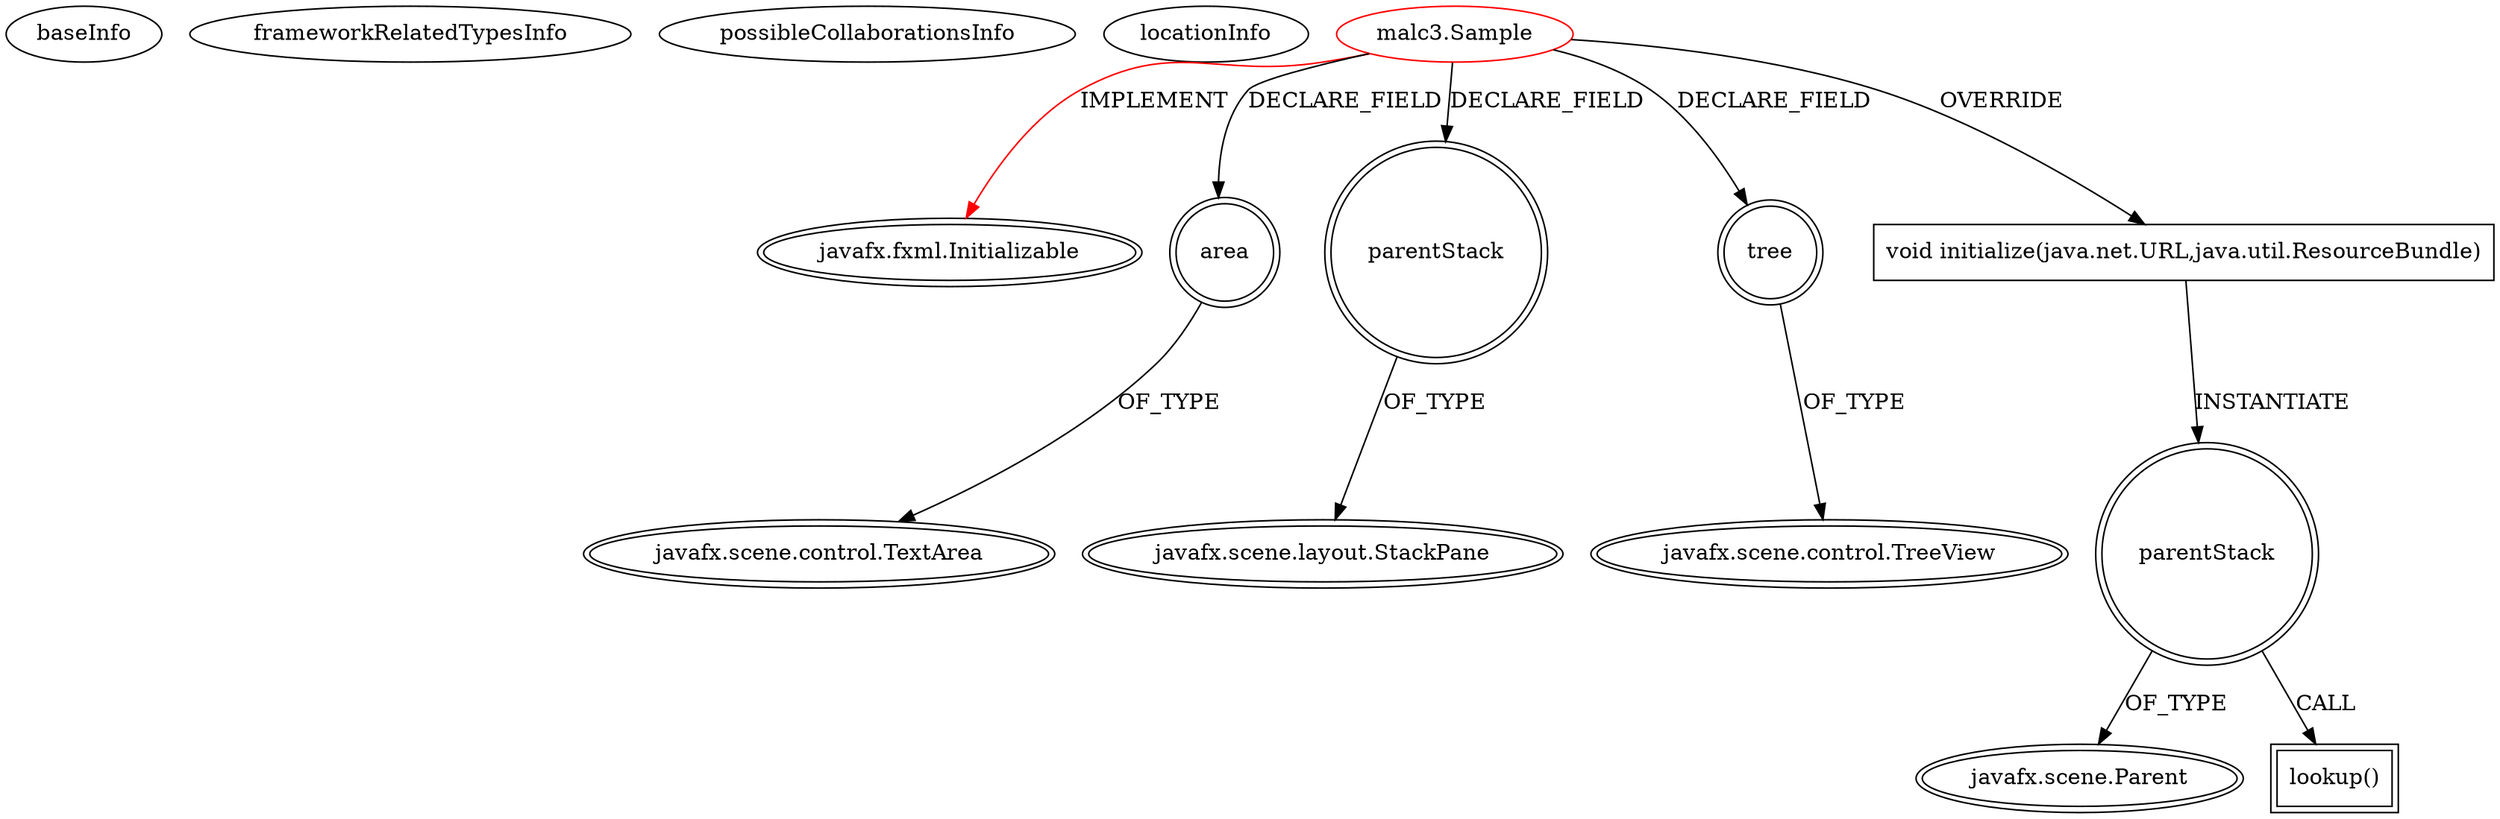 digraph {
baseInfo[graphId=684,category="extension_graph",isAnonymous=false,possibleRelation=false]
frameworkRelatedTypesInfo[0="javafx.fxml.Initializable"]
possibleCollaborationsInfo[]
locationInfo[projectName="Johnmalc-JavaFX",filePath="/Johnmalc-JavaFX/JavaFX-master/src/malc3/Sample.java",contextSignature="Sample",graphId="684"]
0[label="malc3.Sample",vertexType="ROOT_CLIENT_CLASS_DECLARATION",isFrameworkType=false,color=red]
1[label="javafx.fxml.Initializable",vertexType="FRAMEWORK_INTERFACE_TYPE",isFrameworkType=true,peripheries=2]
2[label="area",vertexType="FIELD_DECLARATION",isFrameworkType=true,peripheries=2,shape=circle]
3[label="javafx.scene.control.TextArea",vertexType="FRAMEWORK_CLASS_TYPE",isFrameworkType=true,peripheries=2]
4[label="parentStack",vertexType="FIELD_DECLARATION",isFrameworkType=true,peripheries=2,shape=circle]
5[label="javafx.scene.layout.StackPane",vertexType="FRAMEWORK_CLASS_TYPE",isFrameworkType=true,peripheries=2]
6[label="tree",vertexType="FIELD_DECLARATION",isFrameworkType=true,peripheries=2,shape=circle]
7[label="javafx.scene.control.TreeView",vertexType="FRAMEWORK_CLASS_TYPE",isFrameworkType=true,peripheries=2]
8[label="void initialize(java.net.URL,java.util.ResourceBundle)",vertexType="OVERRIDING_METHOD_DECLARATION",isFrameworkType=false,shape=box]
9[label="parentStack",vertexType="VARIABLE_EXPRESION",isFrameworkType=true,peripheries=2,shape=circle]
11[label="javafx.scene.Parent",vertexType="FRAMEWORK_CLASS_TYPE",isFrameworkType=true,peripheries=2]
10[label="lookup()",vertexType="INSIDE_CALL",isFrameworkType=true,peripheries=2,shape=box]
0->1[label="IMPLEMENT",color=red]
0->2[label="DECLARE_FIELD"]
2->3[label="OF_TYPE"]
0->4[label="DECLARE_FIELD"]
4->5[label="OF_TYPE"]
0->6[label="DECLARE_FIELD"]
6->7[label="OF_TYPE"]
0->8[label="OVERRIDE"]
8->9[label="INSTANTIATE"]
9->11[label="OF_TYPE"]
9->10[label="CALL"]
}
